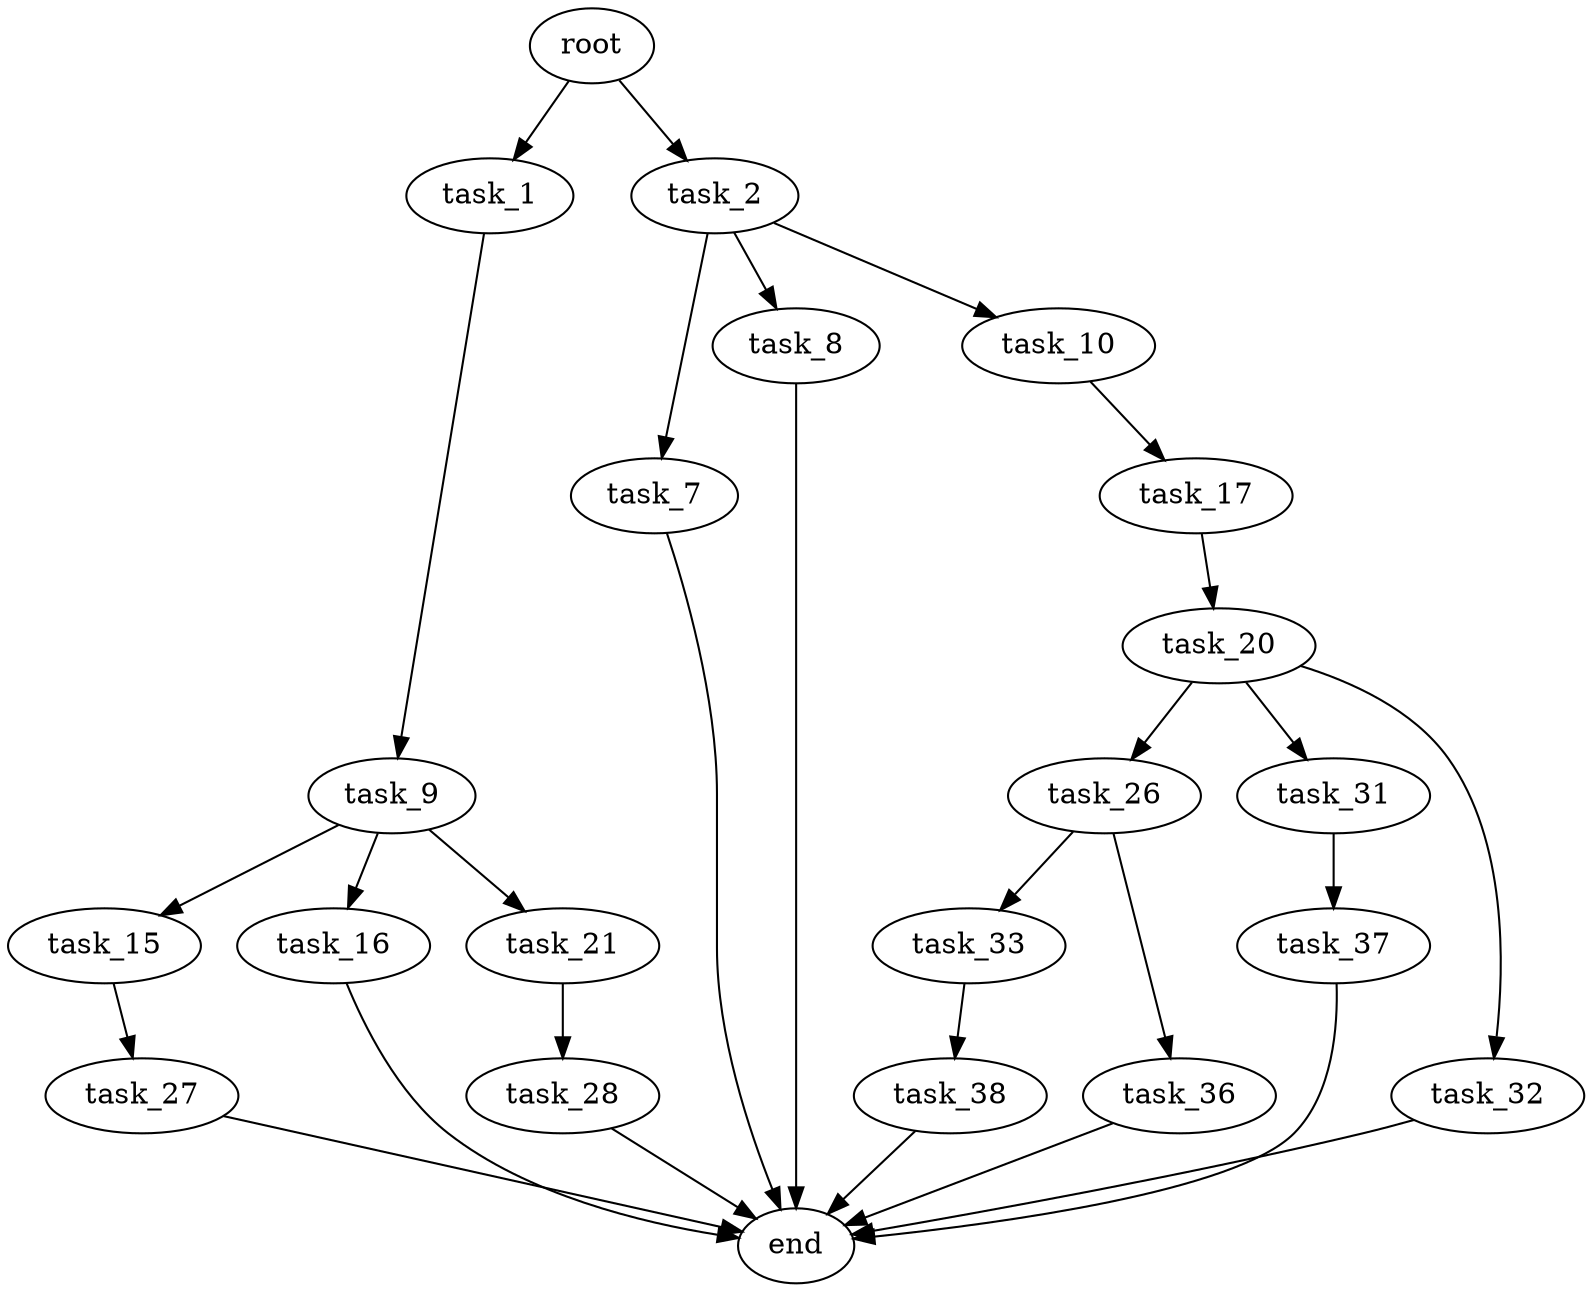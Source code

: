 digraph G {
  root [size="0.000000"];
  task_1 [size="231928233984.000000"];
  task_2 [size="1173849759.000000"];
  task_7 [size="782757789696.000000"];
  task_8 [size="134217728000.000000"];
  task_9 [size="10811924642.000000"];
  task_10 [size="10241776385.000000"];
  task_15 [size="782757789696.000000"];
  task_16 [size="1073741824000.000000"];
  task_17 [size="5867512321.000000"];
  task_20 [size="17222249159.000000"];
  task_21 [size="22221013642.000000"];
  task_26 [size="1073741824000.000000"];
  task_27 [size="2534967828.000000"];
  task_28 [size="1073741824000.000000"];
  task_31 [size="222608738431.000000"];
  task_32 [size="844870904476.000000"];
  task_33 [size="451882223525.000000"];
  task_36 [size="2838853284.000000"];
  task_37 [size="9325946611.000000"];
  task_38 [size="4745263981.000000"];
  end [size="0.000000"];

  root -> task_1 [size="1.000000"];
  root -> task_2 [size="1.000000"];
  task_1 -> task_9 [size="301989888.000000"];
  task_2 -> task_7 [size="33554432.000000"];
  task_2 -> task_8 [size="33554432.000000"];
  task_2 -> task_10 [size="33554432.000000"];
  task_7 -> end [size="1.000000"];
  task_8 -> end [size="1.000000"];
  task_9 -> task_15 [size="679477248.000000"];
  task_9 -> task_16 [size="679477248.000000"];
  task_9 -> task_21 [size="679477248.000000"];
  task_10 -> task_17 [size="536870912.000000"];
  task_15 -> task_27 [size="679477248.000000"];
  task_16 -> end [size="1.000000"];
  task_17 -> task_20 [size="134217728.000000"];
  task_20 -> task_26 [size="838860800.000000"];
  task_20 -> task_31 [size="838860800.000000"];
  task_20 -> task_32 [size="838860800.000000"];
  task_21 -> task_28 [size="536870912.000000"];
  task_26 -> task_33 [size="838860800.000000"];
  task_26 -> task_36 [size="838860800.000000"];
  task_27 -> end [size="1.000000"];
  task_28 -> end [size="1.000000"];
  task_31 -> task_37 [size="536870912.000000"];
  task_32 -> end [size="1.000000"];
  task_33 -> task_38 [size="679477248.000000"];
  task_36 -> end [size="1.000000"];
  task_37 -> end [size="1.000000"];
  task_38 -> end [size="1.000000"];
}
